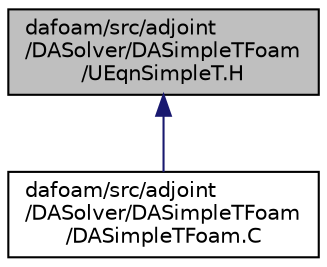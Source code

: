 digraph "dafoam/src/adjoint/DASolver/DASimpleTFoam/UEqnSimpleT.H"
{
  bgcolor="transparent";
  edge [fontname="Helvetica",fontsize="10",labelfontname="Helvetica",labelfontsize="10"];
  node [fontname="Helvetica",fontsize="10",shape=record];
  Node1 [label="dafoam/src/adjoint\l/DASolver/DASimpleTFoam\l/UEqnSimpleT.H",height=0.2,width=0.4,color="black", fillcolor="grey75", style="filled", fontcolor="black"];
  Node1 -> Node2 [dir="back",color="midnightblue",fontsize="10",style="solid",fontname="Helvetica"];
  Node2 [label="dafoam/src/adjoint\l/DASolver/DASimpleTFoam\l/DASimpleTFoam.C",height=0.2,width=0.4,color="black",URL="$DASimpleTFoam_8C.html"];
}
